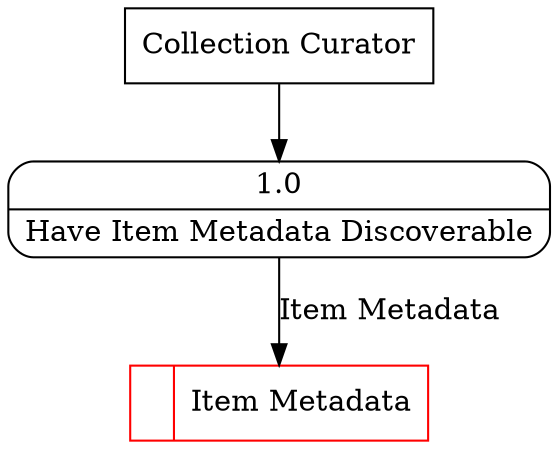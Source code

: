 digraph dfd2{ 
node[shape=record]
200 [label="<f0>  |<f1> Item Metadata " color=red];
201 [label="Collection Curator" shape=box];
202 [label="{<f0> 1.0|<f1> Have Item Metadata Discoverable }" shape=Mrecord];
201 -> 202
202 -> 200 [label="Item Metadata"]
}